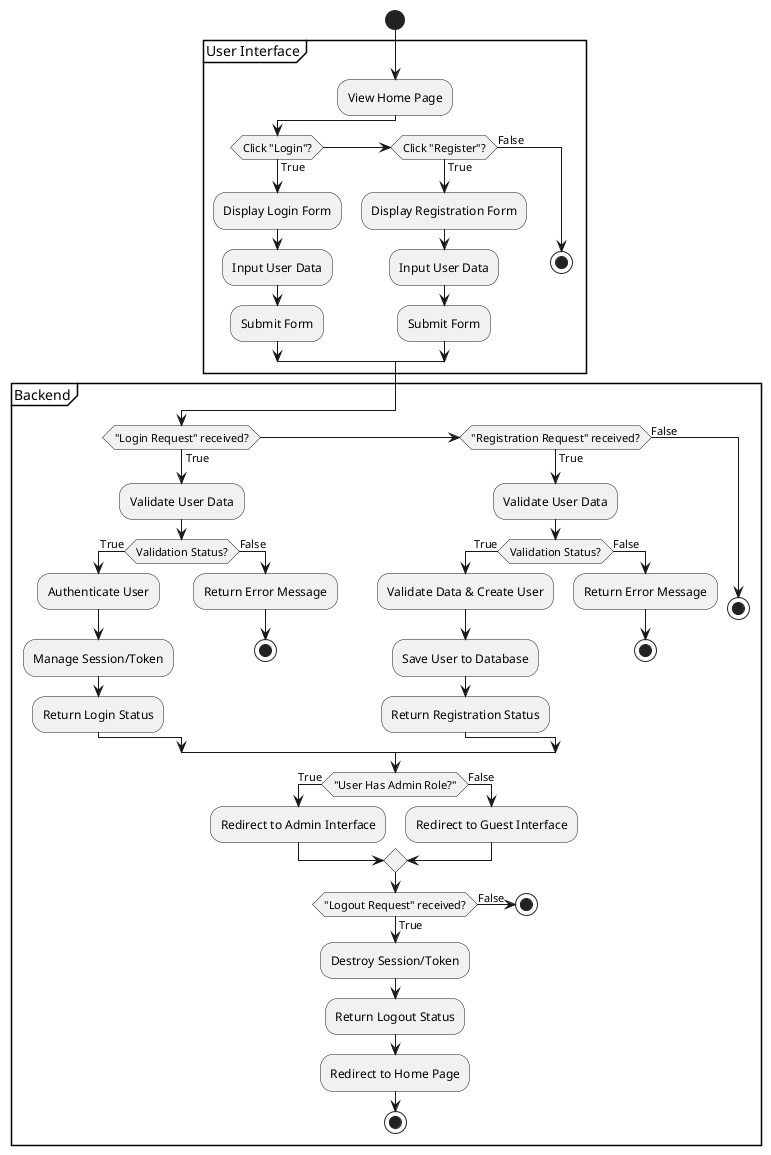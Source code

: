 @startuml
start

partition "User Interface" {
  :View Home Page;
  if (Click "Login"?) then (True)
    :Display Login Form;
    :Input User Data;
    :Submit Form;
  elseif (Click "Register"?) then (True)
    :Display Registration Form;
    :Input User Data;
    :Submit Form;
  else (False)
    stop
  endif
}

partition "Backend" {
  if ("Login Request" received?) then (True)
    :Validate User Data;
    if (Validation Status?) then (True)
        :Authenticate User;
        :Manage Session/Token;
        :Return Login Status;
    else (False)
      :Return Error Message;
      stop
    endif
  elseif ("Registration Request" received?) then (True)
    :Validate User Data;
    if (Validation Status?) then (True)
        :Validate Data & Create User;
        :Save User to Database;
        :Return Registration Status;
    else (False)
      :Return Error Message;
      stop
    endif
  else (False)
    stop
  endif

  if("User Has Admin Role?") then (True)
    :Redirect to Admin Interface;
  else (False)
    :Redirect to Guest Interface;
  endif

  if ("Logout Request" received?) then (True)
    :Destroy Session/Token;
    :Return Logout Status;
    :Redirect to Home Page;
    stop
  else (False)
    stop
  endif
}